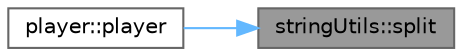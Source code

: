 digraph "stringUtils::split"
{
 // LATEX_PDF_SIZE
  bgcolor="transparent";
  edge [fontname=Helvetica,fontsize=10,labelfontname=Helvetica,labelfontsize=10];
  node [fontname=Helvetica,fontsize=10,shape=box,height=0.2,width=0.4];
  rankdir="RL";
  Node1 [id="Node000001",label="stringUtils::split",height=0.2,width=0.4,color="gray40", fillcolor="grey60", style="filled", fontcolor="black",tooltip=" "];
  Node1 -> Node2 [id="edge2_Node000001_Node000002",dir="back",color="steelblue1",style="solid",tooltip=" "];
  Node2 [id="Node000002",label="player::player",height=0.2,width=0.4,color="grey40", fillcolor="white", style="filled",URL="$classplayer.html#a7b5b68288707fb11bbd304eb5117ac11",tooltip="Create the player class based by player string line."];
}
